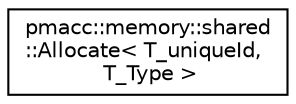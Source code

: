 digraph "Graphical Class Hierarchy"
{
 // LATEX_PDF_SIZE
  edge [fontname="Helvetica",fontsize="10",labelfontname="Helvetica",labelfontsize="10"];
  node [fontname="Helvetica",fontsize="10",shape=record];
  rankdir="LR";
  Node0 [label="pmacc::memory::shared\l::Allocate\< T_uniqueId,\l T_Type \>",height=0.2,width=0.4,color="black", fillcolor="white", style="filled",URL="$structpmacc_1_1memory_1_1shared_1_1_allocate.html",tooltip="allocate shared memory"];
}
